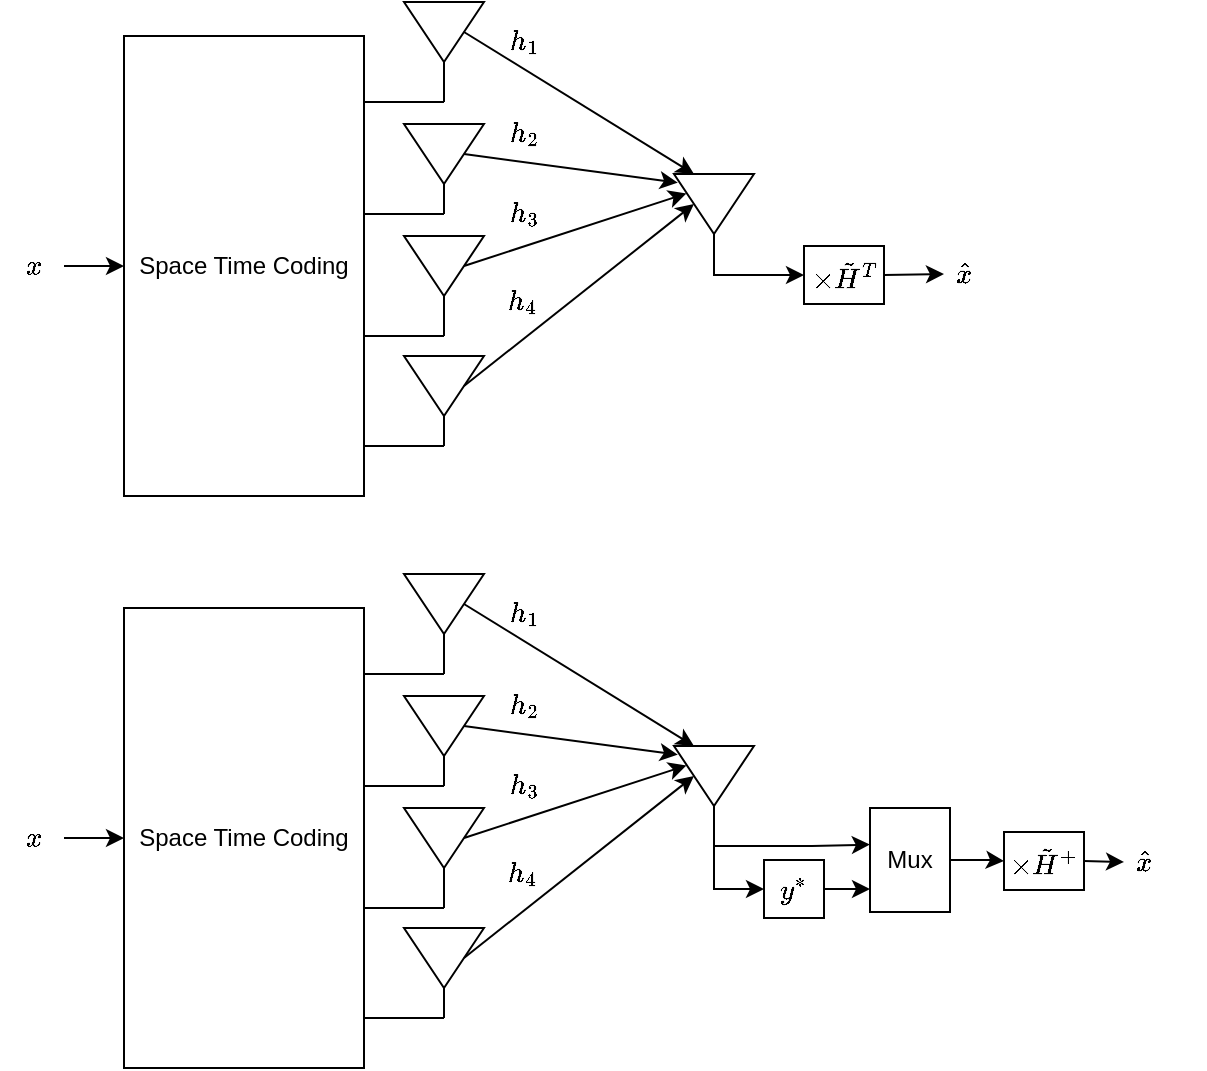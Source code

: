 <mxfile version="24.8.4">
  <diagram id="cjtDjK30CApq3rTBhXw9" name="Page-1">
    <mxGraphModel dx="383" dy="178" grid="1" gridSize="10" guides="1" tooltips="1" connect="1" arrows="1" fold="1" page="1" pageScale="1" pageWidth="826" pageHeight="1169" math="1" shadow="0">
      <root>
        <mxCell id="0" />
        <mxCell id="1" parent="0" />
        <mxCell id="O4hmE_2BXzKNYVVeJ7Z1-1" value="" style="triangle;whiteSpace=wrap;html=1;rotation=90;" vertex="1" parent="1">
          <mxGeometry x="345" y="155" width="30" height="40" as="geometry" />
        </mxCell>
        <mxCell id="O4hmE_2BXzKNYVVeJ7Z1-2" value="" style="triangle;whiteSpace=wrap;html=1;rotation=90;" vertex="1" parent="1">
          <mxGeometry x="345" y="94" width="30" height="40" as="geometry" />
        </mxCell>
        <mxCell id="O4hmE_2BXzKNYVVeJ7Z1-3" value="" style="endArrow=none;html=1;rounded=0;entryX=1;entryY=0.5;entryDx=0;entryDy=0;" edge="1" parent="1" target="O4hmE_2BXzKNYVVeJ7Z1-2">
          <mxGeometry width="50" height="50" relative="1" as="geometry">
            <mxPoint x="360" y="149" as="sourcePoint" />
            <mxPoint x="700" y="339" as="targetPoint" />
          </mxGeometry>
        </mxCell>
        <mxCell id="O4hmE_2BXzKNYVVeJ7Z1-4" value="" style="endArrow=none;html=1;rounded=0;" edge="1" parent="1">
          <mxGeometry width="50" height="50" relative="1" as="geometry">
            <mxPoint x="320" y="149" as="sourcePoint" />
            <mxPoint x="360" y="149" as="targetPoint" />
          </mxGeometry>
        </mxCell>
        <mxCell id="O4hmE_2BXzKNYVVeJ7Z1-5" value="" style="endArrow=none;html=1;rounded=0;entryX=1;entryY=0.5;entryDx=0;entryDy=0;" edge="1" parent="1" target="O4hmE_2BXzKNYVVeJ7Z1-1">
          <mxGeometry width="50" height="50" relative="1" as="geometry">
            <mxPoint x="360" y="205" as="sourcePoint" />
            <mxPoint x="370" y="125" as="targetPoint" />
          </mxGeometry>
        </mxCell>
        <mxCell id="O4hmE_2BXzKNYVVeJ7Z1-6" value="" style="endArrow=none;html=1;rounded=0;" edge="1" parent="1">
          <mxGeometry width="50" height="50" relative="1" as="geometry">
            <mxPoint x="320" y="205" as="sourcePoint" />
            <mxPoint x="360" y="205" as="targetPoint" />
          </mxGeometry>
        </mxCell>
        <mxCell id="O4hmE_2BXzKNYVVeJ7Z1-7" value="" style="triangle;whiteSpace=wrap;html=1;rotation=90;" vertex="1" parent="1">
          <mxGeometry x="345" y="271" width="30" height="40" as="geometry" />
        </mxCell>
        <mxCell id="O4hmE_2BXzKNYVVeJ7Z1-8" value="" style="triangle;whiteSpace=wrap;html=1;rotation=90;" vertex="1" parent="1">
          <mxGeometry x="345" y="211" width="30" height="40" as="geometry" />
        </mxCell>
        <mxCell id="O4hmE_2BXzKNYVVeJ7Z1-9" value="" style="endArrow=none;html=1;rounded=0;entryX=1;entryY=0.5;entryDx=0;entryDy=0;" edge="1" parent="1" target="O4hmE_2BXzKNYVVeJ7Z1-8">
          <mxGeometry width="50" height="50" relative="1" as="geometry">
            <mxPoint x="360" y="266" as="sourcePoint" />
            <mxPoint x="700" y="456" as="targetPoint" />
          </mxGeometry>
        </mxCell>
        <mxCell id="O4hmE_2BXzKNYVVeJ7Z1-10" value="" style="endArrow=none;html=1;rounded=0;" edge="1" parent="1">
          <mxGeometry width="50" height="50" relative="1" as="geometry">
            <mxPoint x="320" y="266" as="sourcePoint" />
            <mxPoint x="360" y="266" as="targetPoint" />
          </mxGeometry>
        </mxCell>
        <mxCell id="O4hmE_2BXzKNYVVeJ7Z1-11" value="" style="endArrow=none;html=1;rounded=0;entryX=1;entryY=0.5;entryDx=0;entryDy=0;" edge="1" parent="1" target="O4hmE_2BXzKNYVVeJ7Z1-7">
          <mxGeometry width="50" height="50" relative="1" as="geometry">
            <mxPoint x="360" y="321" as="sourcePoint" />
            <mxPoint x="370" y="241" as="targetPoint" />
          </mxGeometry>
        </mxCell>
        <mxCell id="O4hmE_2BXzKNYVVeJ7Z1-12" value="" style="endArrow=none;html=1;rounded=0;" edge="1" parent="1">
          <mxGeometry width="50" height="50" relative="1" as="geometry">
            <mxPoint x="320" y="321" as="sourcePoint" />
            <mxPoint x="360" y="321" as="targetPoint" />
          </mxGeometry>
        </mxCell>
        <mxCell id="O4hmE_2BXzKNYVVeJ7Z1-76" style="edgeStyle=orthogonalEdgeStyle;rounded=0;orthogonalLoop=1;jettySize=auto;html=1;exitX=1;exitY=0.5;exitDx=0;exitDy=0;entryX=0;entryY=0.5;entryDx=0;entryDy=0;" edge="1" parent="1" source="O4hmE_2BXzKNYVVeJ7Z1-13" target="O4hmE_2BXzKNYVVeJ7Z1-15">
          <mxGeometry relative="1" as="geometry" />
        </mxCell>
        <mxCell id="O4hmE_2BXzKNYVVeJ7Z1-13" value="" style="triangle;whiteSpace=wrap;html=1;rotation=90;" vertex="1" parent="1">
          <mxGeometry x="480" y="180" width="30" height="40" as="geometry" />
        </mxCell>
        <mxCell id="O4hmE_2BXzKNYVVeJ7Z1-15" value="$$\times \tilde{H}^{T}$$" style="rounded=0;whiteSpace=wrap;html=1;" vertex="1" parent="1">
          <mxGeometry x="540" y="221" width="40" height="29" as="geometry" />
        </mxCell>
        <mxCell id="O4hmE_2BXzKNYVVeJ7Z1-18" value="" style="endArrow=classic;html=1;rounded=0;exitX=1;exitY=0.5;exitDx=0;exitDy=0;entryX=0;entryY=0.5;entryDx=0;entryDy=0;" edge="1" parent="1" source="O4hmE_2BXzKNYVVeJ7Z1-15" target="O4hmE_2BXzKNYVVeJ7Z1-19">
          <mxGeometry width="50" height="50" relative="1" as="geometry">
            <mxPoint x="503" y="225" as="sourcePoint" />
            <mxPoint x="613" y="242" as="targetPoint" />
          </mxGeometry>
        </mxCell>
        <mxCell id="O4hmE_2BXzKNYVVeJ7Z1-19" value="$$\hat{x}$$" style="text;html=1;align=center;verticalAlign=middle;whiteSpace=wrap;rounded=0;" vertex="1" parent="1">
          <mxGeometry x="610" y="220" width="20" height="30" as="geometry" />
        </mxCell>
        <mxCell id="O4hmE_2BXzKNYVVeJ7Z1-21" value="" style="endArrow=classic;html=1;rounded=0;exitX=0.5;exitY=0;exitDx=0;exitDy=0;entryX=0;entryY=0.75;entryDx=0;entryDy=0;" edge="1" parent="1" source="O4hmE_2BXzKNYVVeJ7Z1-2" target="O4hmE_2BXzKNYVVeJ7Z1-13">
          <mxGeometry width="50" height="50" relative="1" as="geometry">
            <mxPoint x="680" y="210" as="sourcePoint" />
            <mxPoint x="730" y="160" as="targetPoint" />
          </mxGeometry>
        </mxCell>
        <mxCell id="O4hmE_2BXzKNYVVeJ7Z1-22" value="" style="endArrow=classic;html=1;rounded=0;exitX=0.5;exitY=0;exitDx=0;exitDy=0;entryX=0.144;entryY=0.952;entryDx=0;entryDy=0;entryPerimeter=0;" edge="1" parent="1" source="O4hmE_2BXzKNYVVeJ7Z1-1" target="O4hmE_2BXzKNYVVeJ7Z1-13">
          <mxGeometry width="50" height="50" relative="1" as="geometry">
            <mxPoint x="380" y="124" as="sourcePoint" />
            <mxPoint x="495" y="195" as="targetPoint" />
          </mxGeometry>
        </mxCell>
        <mxCell id="O4hmE_2BXzKNYVVeJ7Z1-23" value="" style="endArrow=classic;html=1;rounded=0;exitX=0.5;exitY=0;exitDx=0;exitDy=0;entryX=0.323;entryY=0.843;entryDx=0;entryDy=0;entryPerimeter=0;" edge="1" parent="1" source="O4hmE_2BXzKNYVVeJ7Z1-8" target="O4hmE_2BXzKNYVVeJ7Z1-13">
          <mxGeometry width="50" height="50" relative="1" as="geometry">
            <mxPoint x="380" y="185" as="sourcePoint" />
            <mxPoint x="495" y="210" as="targetPoint" />
          </mxGeometry>
        </mxCell>
        <mxCell id="O4hmE_2BXzKNYVVeJ7Z1-24" value="" style="endArrow=classic;html=1;rounded=0;exitX=0.5;exitY=0;exitDx=0;exitDy=0;entryX=0.5;entryY=1;entryDx=0;entryDy=0;" edge="1" parent="1" source="O4hmE_2BXzKNYVVeJ7Z1-7" target="O4hmE_2BXzKNYVVeJ7Z1-13">
          <mxGeometry width="50" height="50" relative="1" as="geometry">
            <mxPoint x="380" y="185" as="sourcePoint" />
            <mxPoint x="495" y="210" as="targetPoint" />
          </mxGeometry>
        </mxCell>
        <mxCell id="O4hmE_2BXzKNYVVeJ7Z1-35" value="$$h_1$$" style="text;html=1;align=center;verticalAlign=middle;whiteSpace=wrap;rounded=0;" vertex="1" parent="1">
          <mxGeometry x="390" y="104" width="20" height="30" as="geometry" />
        </mxCell>
        <mxCell id="O4hmE_2BXzKNYVVeJ7Z1-36" value="$$h_2$$" style="text;html=1;align=center;verticalAlign=middle;whiteSpace=wrap;rounded=0;" vertex="1" parent="1">
          <mxGeometry x="390" y="150" width="20" height="30" as="geometry" />
        </mxCell>
        <mxCell id="O4hmE_2BXzKNYVVeJ7Z1-37" value="$$h_3$$" style="text;html=1;align=center;verticalAlign=middle;whiteSpace=wrap;rounded=0;" vertex="1" parent="1">
          <mxGeometry x="390" y="190" width="20" height="30" as="geometry" />
        </mxCell>
        <mxCell id="O4hmE_2BXzKNYVVeJ7Z1-38" value="$$h_4$$" style="text;html=1;align=center;verticalAlign=middle;whiteSpace=wrap;rounded=0;" vertex="1" parent="1">
          <mxGeometry x="389" y="234" width="20" height="30" as="geometry" />
        </mxCell>
        <mxCell id="O4hmE_2BXzKNYVVeJ7Z1-40" value="Space Time Coding" style="rounded=0;whiteSpace=wrap;html=1;" vertex="1" parent="1">
          <mxGeometry x="200" y="116" width="120" height="230" as="geometry" />
        </mxCell>
        <mxCell id="O4hmE_2BXzKNYVVeJ7Z1-42" value="" style="edgeStyle=orthogonalEdgeStyle;rounded=0;orthogonalLoop=1;jettySize=auto;html=1;" edge="1" parent="1" source="O4hmE_2BXzKNYVVeJ7Z1-41" target="O4hmE_2BXzKNYVVeJ7Z1-40">
          <mxGeometry relative="1" as="geometry" />
        </mxCell>
        <mxCell id="O4hmE_2BXzKNYVVeJ7Z1-41" value="$$x$$" style="text;html=1;align=center;verticalAlign=middle;whiteSpace=wrap;rounded=0;" vertex="1" parent="1">
          <mxGeometry x="140" y="216" width="30" height="30" as="geometry" />
        </mxCell>
        <mxCell id="O4hmE_2BXzKNYVVeJ7Z1-43" value="" style="triangle;whiteSpace=wrap;html=1;rotation=90;" vertex="1" parent="1">
          <mxGeometry x="345" y="441" width="30" height="40" as="geometry" />
        </mxCell>
        <mxCell id="O4hmE_2BXzKNYVVeJ7Z1-44" value="" style="triangle;whiteSpace=wrap;html=1;rotation=90;" vertex="1" parent="1">
          <mxGeometry x="345" y="380" width="30" height="40" as="geometry" />
        </mxCell>
        <mxCell id="O4hmE_2BXzKNYVVeJ7Z1-45" value="" style="endArrow=none;html=1;rounded=0;entryX=1;entryY=0.5;entryDx=0;entryDy=0;" edge="1" parent="1" target="O4hmE_2BXzKNYVVeJ7Z1-44">
          <mxGeometry width="50" height="50" relative="1" as="geometry">
            <mxPoint x="360" y="435" as="sourcePoint" />
            <mxPoint x="700" y="625" as="targetPoint" />
          </mxGeometry>
        </mxCell>
        <mxCell id="O4hmE_2BXzKNYVVeJ7Z1-46" value="" style="endArrow=none;html=1;rounded=0;" edge="1" parent="1">
          <mxGeometry width="50" height="50" relative="1" as="geometry">
            <mxPoint x="320" y="435" as="sourcePoint" />
            <mxPoint x="360" y="435" as="targetPoint" />
          </mxGeometry>
        </mxCell>
        <mxCell id="O4hmE_2BXzKNYVVeJ7Z1-47" value="" style="endArrow=none;html=1;rounded=0;entryX=1;entryY=0.5;entryDx=0;entryDy=0;" edge="1" parent="1" target="O4hmE_2BXzKNYVVeJ7Z1-43">
          <mxGeometry width="50" height="50" relative="1" as="geometry">
            <mxPoint x="360" y="491" as="sourcePoint" />
            <mxPoint x="370" y="411" as="targetPoint" />
          </mxGeometry>
        </mxCell>
        <mxCell id="O4hmE_2BXzKNYVVeJ7Z1-48" value="" style="endArrow=none;html=1;rounded=0;" edge="1" parent="1">
          <mxGeometry width="50" height="50" relative="1" as="geometry">
            <mxPoint x="320" y="491" as="sourcePoint" />
            <mxPoint x="360" y="491" as="targetPoint" />
          </mxGeometry>
        </mxCell>
        <mxCell id="O4hmE_2BXzKNYVVeJ7Z1-49" value="" style="triangle;whiteSpace=wrap;html=1;rotation=90;" vertex="1" parent="1">
          <mxGeometry x="345" y="557" width="30" height="40" as="geometry" />
        </mxCell>
        <mxCell id="O4hmE_2BXzKNYVVeJ7Z1-50" value="" style="triangle;whiteSpace=wrap;html=1;rotation=90;" vertex="1" parent="1">
          <mxGeometry x="345" y="497" width="30" height="40" as="geometry" />
        </mxCell>
        <mxCell id="O4hmE_2BXzKNYVVeJ7Z1-51" value="" style="endArrow=none;html=1;rounded=0;entryX=1;entryY=0.5;entryDx=0;entryDy=0;" edge="1" parent="1" target="O4hmE_2BXzKNYVVeJ7Z1-50">
          <mxGeometry width="50" height="50" relative="1" as="geometry">
            <mxPoint x="360" y="552" as="sourcePoint" />
            <mxPoint x="700" y="742" as="targetPoint" />
          </mxGeometry>
        </mxCell>
        <mxCell id="O4hmE_2BXzKNYVVeJ7Z1-52" value="" style="endArrow=none;html=1;rounded=0;" edge="1" parent="1">
          <mxGeometry width="50" height="50" relative="1" as="geometry">
            <mxPoint x="320" y="552" as="sourcePoint" />
            <mxPoint x="360" y="552" as="targetPoint" />
          </mxGeometry>
        </mxCell>
        <mxCell id="O4hmE_2BXzKNYVVeJ7Z1-53" value="" style="endArrow=none;html=1;rounded=0;entryX=1;entryY=0.5;entryDx=0;entryDy=0;" edge="1" parent="1" target="O4hmE_2BXzKNYVVeJ7Z1-49">
          <mxGeometry width="50" height="50" relative="1" as="geometry">
            <mxPoint x="360" y="607" as="sourcePoint" />
            <mxPoint x="370" y="527" as="targetPoint" />
          </mxGeometry>
        </mxCell>
        <mxCell id="O4hmE_2BXzKNYVVeJ7Z1-54" value="" style="endArrow=none;html=1;rounded=0;" edge="1" parent="1">
          <mxGeometry width="50" height="50" relative="1" as="geometry">
            <mxPoint x="320" y="607" as="sourcePoint" />
            <mxPoint x="360" y="607" as="targetPoint" />
          </mxGeometry>
        </mxCell>
        <mxCell id="O4hmE_2BXzKNYVVeJ7Z1-55" style="edgeStyle=orthogonalEdgeStyle;rounded=0;orthogonalLoop=1;jettySize=auto;html=1;exitX=1;exitY=0.5;exitDx=0;exitDy=0;entryX=0;entryY=0.5;entryDx=0;entryDy=0;" edge="1" parent="1" source="O4hmE_2BXzKNYVVeJ7Z1-57" target="O4hmE_2BXzKNYVVeJ7Z1-68">
          <mxGeometry relative="1" as="geometry" />
        </mxCell>
        <mxCell id="O4hmE_2BXzKNYVVeJ7Z1-57" value="" style="triangle;whiteSpace=wrap;html=1;rotation=90;" vertex="1" parent="1">
          <mxGeometry x="480" y="466" width="30" height="40" as="geometry" />
        </mxCell>
        <mxCell id="O4hmE_2BXzKNYVVeJ7Z1-58" value="$$\times \tilde{H}^{+}$$" style="rounded=0;whiteSpace=wrap;html=1;" vertex="1" parent="1">
          <mxGeometry x="640" y="514" width="40" height="29" as="geometry" />
        </mxCell>
        <mxCell id="O4hmE_2BXzKNYVVeJ7Z1-59" value="" style="endArrow=classic;html=1;rounded=0;exitX=1;exitY=0.5;exitDx=0;exitDy=0;entryX=0;entryY=0.5;entryDx=0;entryDy=0;" edge="1" parent="1" source="O4hmE_2BXzKNYVVeJ7Z1-58" target="O4hmE_2BXzKNYVVeJ7Z1-60">
          <mxGeometry width="50" height="50" relative="1" as="geometry">
            <mxPoint x="603" y="518" as="sourcePoint" />
            <mxPoint x="713" y="535" as="targetPoint" />
          </mxGeometry>
        </mxCell>
        <mxCell id="O4hmE_2BXzKNYVVeJ7Z1-60" value="$$\hat{x}$$" style="text;html=1;align=center;verticalAlign=middle;whiteSpace=wrap;rounded=0;" vertex="1" parent="1">
          <mxGeometry x="700" y="514" width="20" height="30" as="geometry" />
        </mxCell>
        <mxCell id="O4hmE_2BXzKNYVVeJ7Z1-61" value="" style="endArrow=classic;html=1;rounded=0;exitX=0.5;exitY=0;exitDx=0;exitDy=0;entryX=0;entryY=0.75;entryDx=0;entryDy=0;" edge="1" parent="1" source="O4hmE_2BXzKNYVVeJ7Z1-44" target="O4hmE_2BXzKNYVVeJ7Z1-57">
          <mxGeometry width="50" height="50" relative="1" as="geometry">
            <mxPoint x="680" y="496" as="sourcePoint" />
            <mxPoint x="730" y="446" as="targetPoint" />
          </mxGeometry>
        </mxCell>
        <mxCell id="O4hmE_2BXzKNYVVeJ7Z1-62" value="" style="endArrow=classic;html=1;rounded=0;exitX=0.5;exitY=0;exitDx=0;exitDy=0;entryX=0.144;entryY=0.952;entryDx=0;entryDy=0;entryPerimeter=0;" edge="1" parent="1" source="O4hmE_2BXzKNYVVeJ7Z1-43" target="O4hmE_2BXzKNYVVeJ7Z1-57">
          <mxGeometry width="50" height="50" relative="1" as="geometry">
            <mxPoint x="380" y="410" as="sourcePoint" />
            <mxPoint x="495" y="481" as="targetPoint" />
          </mxGeometry>
        </mxCell>
        <mxCell id="O4hmE_2BXzKNYVVeJ7Z1-63" value="" style="endArrow=classic;html=1;rounded=0;exitX=0.5;exitY=0;exitDx=0;exitDy=0;entryX=0.323;entryY=0.843;entryDx=0;entryDy=0;entryPerimeter=0;" edge="1" parent="1" source="O4hmE_2BXzKNYVVeJ7Z1-50" target="O4hmE_2BXzKNYVVeJ7Z1-57">
          <mxGeometry width="50" height="50" relative="1" as="geometry">
            <mxPoint x="380" y="471" as="sourcePoint" />
            <mxPoint x="495" y="496" as="targetPoint" />
          </mxGeometry>
        </mxCell>
        <mxCell id="O4hmE_2BXzKNYVVeJ7Z1-64" value="" style="endArrow=classic;html=1;rounded=0;exitX=0.5;exitY=0;exitDx=0;exitDy=0;entryX=0.5;entryY=1;entryDx=0;entryDy=0;" edge="1" parent="1" source="O4hmE_2BXzKNYVVeJ7Z1-49" target="O4hmE_2BXzKNYVVeJ7Z1-57">
          <mxGeometry width="50" height="50" relative="1" as="geometry">
            <mxPoint x="380" y="471" as="sourcePoint" />
            <mxPoint x="495" y="496" as="targetPoint" />
          </mxGeometry>
        </mxCell>
        <mxCell id="O4hmE_2BXzKNYVVeJ7Z1-65" value="" style="edgeStyle=orthogonalEdgeStyle;rounded=0;orthogonalLoop=1;jettySize=auto;html=1;entryX=0;entryY=0.5;entryDx=0;entryDy=0;" edge="1" parent="1" source="O4hmE_2BXzKNYVVeJ7Z1-66" target="O4hmE_2BXzKNYVVeJ7Z1-58">
          <mxGeometry relative="1" as="geometry" />
        </mxCell>
        <mxCell id="O4hmE_2BXzKNYVVeJ7Z1-66" value="Mux" style="rounded=0;whiteSpace=wrap;html=1;" vertex="1" parent="1">
          <mxGeometry x="573" y="502" width="40" height="52" as="geometry" />
        </mxCell>
        <mxCell id="O4hmE_2BXzKNYVVeJ7Z1-67" value="" style="edgeStyle=orthogonalEdgeStyle;rounded=0;orthogonalLoop=1;jettySize=auto;html=1;" edge="1" parent="1" source="O4hmE_2BXzKNYVVeJ7Z1-68" target="O4hmE_2BXzKNYVVeJ7Z1-66">
          <mxGeometry relative="1" as="geometry">
            <Array as="points">
              <mxPoint x="580" y="543" />
              <mxPoint x="580" y="543" />
            </Array>
          </mxGeometry>
        </mxCell>
        <mxCell id="O4hmE_2BXzKNYVVeJ7Z1-68" value="$$y^*$$" style="rounded=0;whiteSpace=wrap;html=1;" vertex="1" parent="1">
          <mxGeometry x="520" y="528" width="30" height="29" as="geometry" />
        </mxCell>
        <mxCell id="O4hmE_2BXzKNYVVeJ7Z1-69" value="$$h_1$$" style="text;html=1;align=center;verticalAlign=middle;whiteSpace=wrap;rounded=0;" vertex="1" parent="1">
          <mxGeometry x="390" y="390" width="20" height="30" as="geometry" />
        </mxCell>
        <mxCell id="O4hmE_2BXzKNYVVeJ7Z1-70" value="$$h_2$$" style="text;html=1;align=center;verticalAlign=middle;whiteSpace=wrap;rounded=0;" vertex="1" parent="1">
          <mxGeometry x="390" y="436" width="20" height="30" as="geometry" />
        </mxCell>
        <mxCell id="O4hmE_2BXzKNYVVeJ7Z1-71" value="$$h_3$$" style="text;html=1;align=center;verticalAlign=middle;whiteSpace=wrap;rounded=0;" vertex="1" parent="1">
          <mxGeometry x="390" y="476" width="20" height="30" as="geometry" />
        </mxCell>
        <mxCell id="O4hmE_2BXzKNYVVeJ7Z1-72" value="$$h_4$$" style="text;html=1;align=center;verticalAlign=middle;whiteSpace=wrap;rounded=0;" vertex="1" parent="1">
          <mxGeometry x="389" y="520" width="20" height="30" as="geometry" />
        </mxCell>
        <mxCell id="O4hmE_2BXzKNYVVeJ7Z1-73" value="Space Time Coding" style="rounded=0;whiteSpace=wrap;html=1;" vertex="1" parent="1">
          <mxGeometry x="200" y="402" width="120" height="230" as="geometry" />
        </mxCell>
        <mxCell id="O4hmE_2BXzKNYVVeJ7Z1-74" value="" style="edgeStyle=orthogonalEdgeStyle;rounded=0;orthogonalLoop=1;jettySize=auto;html=1;" edge="1" parent="1" source="O4hmE_2BXzKNYVVeJ7Z1-75" target="O4hmE_2BXzKNYVVeJ7Z1-73">
          <mxGeometry relative="1" as="geometry" />
        </mxCell>
        <mxCell id="O4hmE_2BXzKNYVVeJ7Z1-75" value="$$x$$" style="text;html=1;align=center;verticalAlign=middle;whiteSpace=wrap;rounded=0;" vertex="1" parent="1">
          <mxGeometry x="140" y="502" width="30" height="30" as="geometry" />
        </mxCell>
        <mxCell id="O4hmE_2BXzKNYVVeJ7Z1-78" style="edgeStyle=orthogonalEdgeStyle;rounded=0;orthogonalLoop=1;jettySize=auto;html=1;exitX=1;exitY=0.5;exitDx=0;exitDy=0;entryX=-0.002;entryY=0.352;entryDx=0;entryDy=0;entryPerimeter=0;" edge="1" parent="1" source="O4hmE_2BXzKNYVVeJ7Z1-57" target="O4hmE_2BXzKNYVVeJ7Z1-66">
          <mxGeometry relative="1" as="geometry" />
        </mxCell>
      </root>
    </mxGraphModel>
  </diagram>
</mxfile>
